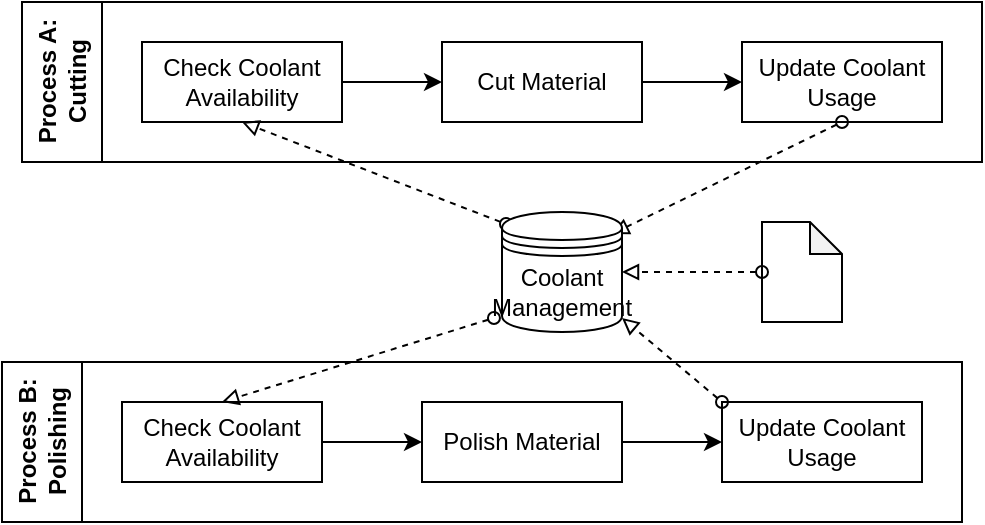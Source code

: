 <mxfile>
    <diagram id="Fo4rl5hgtW8sDvK_fd4T" name="Page-1">
        <mxGraphModel dx="1536" dy="787" grid="1" gridSize="10" guides="1" tooltips="1" connect="1" arrows="1" fold="1" page="0" pageScale="1" pageWidth="827" pageHeight="1169" math="0" shadow="0">
            <root>
                <mxCell id="0"/>
                <mxCell id="1" parent="0"/>
                <mxCell id="2" value="Process A: &lt;br&gt;Cutting" style="swimlane;html=1;startSize=40;horizontal=0;childLayout=flowLayout;flowOrientation=west;resizable=0;interRankCellSpacing=50;containerType=tree;fontSize=12;" parent="1" vertex="1">
                    <mxGeometry x="80" y="230" width="480" height="80" as="geometry"/>
                </mxCell>
                <mxCell id="3" value="Check Coolant Availability" style="whiteSpace=wrap;html=1;" parent="2" vertex="1">
                    <mxGeometry x="60" y="20" width="100" height="40" as="geometry"/>
                </mxCell>
                <mxCell id="4" value="Cut Material" style="whiteSpace=wrap;html=1;" parent="2" vertex="1">
                    <mxGeometry x="210" y="20" width="100" height="40" as="geometry"/>
                </mxCell>
                <mxCell id="5" value="" style="html=1;rounded=1;curved=0;sourcePerimeterSpacing=0;targetPerimeterSpacing=0;startSize=6;endSize=6;noEdgeStyle=1;orthogonal=1;" parent="2" source="3" target="4" edge="1">
                    <mxGeometry relative="1" as="geometry">
                        <Array as="points">
                            <mxPoint x="172" y="40"/>
                            <mxPoint x="198" y="40"/>
                        </Array>
                    </mxGeometry>
                </mxCell>
                <mxCell id="11" value="" style="html=1;rounded=1;curved=0;sourcePerimeterSpacing=0;targetPerimeterSpacing=0;startSize=6;endSize=6;noEdgeStyle=1;orthogonal=1;" parent="2" source="4" target="12" edge="1">
                    <mxGeometry relative="1" as="geometry">
                        <mxPoint x="2030" y="1025.5" as="sourcePoint"/>
                        <Array as="points">
                            <mxPoint x="322" y="40"/>
                            <mxPoint x="348" y="40"/>
                        </Array>
                    </mxGeometry>
                </mxCell>
                <mxCell id="12" value="Update Coolant Usage" style="whiteSpace=wrap;html=1;" parent="2" vertex="1">
                    <mxGeometry x="360" y="20" width="100" height="40" as="geometry"/>
                </mxCell>
                <mxCell id="15" value="Process B: &lt;br&gt;Polishing" style="swimlane;html=1;startSize=40;horizontal=0;childLayout=flowLayout;flowOrientation=west;resizable=0;interRankCellSpacing=50;containerType=tree;fontSize=12;" parent="1" vertex="1">
                    <mxGeometry x="70" y="410" width="480" height="80" as="geometry"/>
                </mxCell>
                <mxCell id="16" value="Check Coolant Availability" style="whiteSpace=wrap;html=1;" parent="15" vertex="1">
                    <mxGeometry x="60" y="20" width="100" height="40" as="geometry"/>
                </mxCell>
                <mxCell id="17" value="Polish Material" style="whiteSpace=wrap;html=1;" parent="15" vertex="1">
                    <mxGeometry x="210" y="20" width="100" height="40" as="geometry"/>
                </mxCell>
                <mxCell id="18" value="" style="html=1;rounded=1;curved=0;sourcePerimeterSpacing=0;targetPerimeterSpacing=0;startSize=6;endSize=6;noEdgeStyle=1;orthogonal=1;" parent="15" source="16" target="17" edge="1">
                    <mxGeometry relative="1" as="geometry">
                        <Array as="points">
                            <mxPoint x="172" y="40"/>
                            <mxPoint x="198" y="40"/>
                        </Array>
                    </mxGeometry>
                </mxCell>
                <mxCell id="19" value="" style="html=1;rounded=1;curved=0;sourcePerimeterSpacing=0;targetPerimeterSpacing=0;startSize=6;endSize=6;noEdgeStyle=1;orthogonal=1;" parent="15" source="17" target="20" edge="1">
                    <mxGeometry relative="1" as="geometry">
                        <mxPoint x="2100" y="1086.5" as="sourcePoint"/>
                        <Array as="points">
                            <mxPoint x="322" y="40"/>
                            <mxPoint x="348" y="40"/>
                        </Array>
                    </mxGeometry>
                </mxCell>
                <mxCell id="20" value="Update Coolant Usage" style="whiteSpace=wrap;html=1;" parent="15" vertex="1">
                    <mxGeometry x="360" y="20" width="100" height="40" as="geometry"/>
                </mxCell>
                <mxCell id="27" style="edgeStyle=none;html=1;exitX=0.033;exitY=0.1;exitDx=0;exitDy=0;entryX=0.5;entryY=1;entryDx=0;entryDy=0;dashed=1;startArrow=oval;startFill=0;endArrow=block;endFill=0;exitPerimeter=0;" parent="1" source="47" target="3" edge="1">
                    <mxGeometry relative="1" as="geometry">
                        <mxPoint x="310" y="330" as="sourcePoint"/>
                        <mxPoint x="255" y="390" as="targetPoint"/>
                    </mxGeometry>
                </mxCell>
                <mxCell id="28" style="edgeStyle=none;html=1;entryX=0.5;entryY=0;entryDx=0;entryDy=0;dashed=1;startArrow=oval;startFill=0;endArrow=block;endFill=0;exitX=-0.067;exitY=0.883;exitDx=0;exitDy=0;exitPerimeter=0;" parent="1" source="47" target="16" edge="1">
                    <mxGeometry relative="1" as="geometry">
                        <mxPoint x="310" y="390" as="sourcePoint"/>
                        <mxPoint x="170" y="300" as="targetPoint"/>
                    </mxGeometry>
                </mxCell>
                <mxCell id="29" style="edgeStyle=none;html=1;exitX=0.5;exitY=1;exitDx=0;exitDy=0;dashed=1;startArrow=oval;startFill=0;endArrow=block;endFill=0;entryX=0.917;entryY=0.183;entryDx=0;entryDy=0;entryPerimeter=0;" parent="1" source="12" target="47" edge="1">
                    <mxGeometry relative="1" as="geometry">
                        <mxPoint x="325" y="340" as="sourcePoint"/>
                        <mxPoint x="425" y="345" as="targetPoint"/>
                    </mxGeometry>
                </mxCell>
                <mxCell id="46" value="" style="shape=note;whiteSpace=wrap;html=1;backgroundOutline=1;darkOpacity=0.05;size=16;" vertex="1" parent="1">
                    <mxGeometry x="450" y="340" width="40" height="50" as="geometry"/>
                </mxCell>
                <mxCell id="47" value="Coolant Management" style="shape=datastore;whiteSpace=wrap;html=1;" vertex="1" parent="1">
                    <mxGeometry x="320" y="335" width="60" height="60" as="geometry"/>
                </mxCell>
                <mxCell id="48" style="edgeStyle=none;html=1;entryX=1;entryY=0.883;entryDx=0;entryDy=0;dashed=1;startArrow=oval;startFill=0;endArrow=block;endFill=0;exitX=0;exitY=0;exitDx=0;exitDy=0;entryPerimeter=0;" edge="1" parent="1" source="20" target="47">
                    <mxGeometry relative="1" as="geometry">
                        <mxPoint x="325.98" y="397.98" as="sourcePoint"/>
                        <mxPoint x="190" y="440" as="targetPoint"/>
                    </mxGeometry>
                </mxCell>
                <mxCell id="49" style="edgeStyle=none;html=1;entryX=1;entryY=0.5;entryDx=0;entryDy=0;dashed=1;startArrow=oval;startFill=0;endArrow=block;endFill=0;exitX=0;exitY=0.5;exitDx=0;exitDy=0;exitPerimeter=0;" edge="1" parent="1" source="46" target="47">
                    <mxGeometry relative="1" as="geometry">
                        <mxPoint x="440" y="440" as="sourcePoint"/>
                        <mxPoint x="390" y="397.98" as="targetPoint"/>
                    </mxGeometry>
                </mxCell>
            </root>
        </mxGraphModel>
    </diagram>
</mxfile>